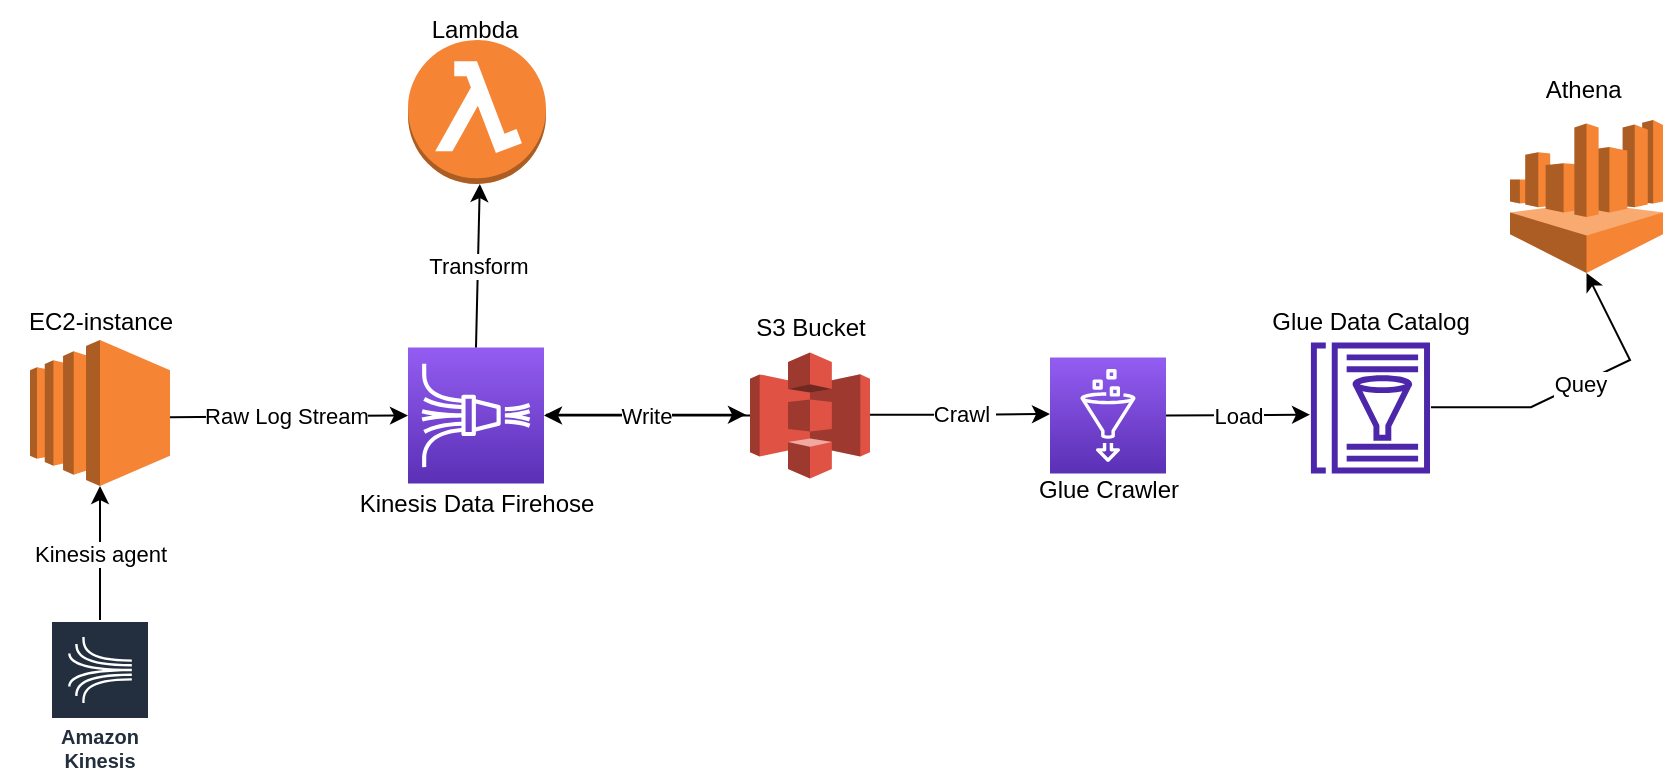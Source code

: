 <mxfile version="20.2.7" type="github">
  <diagram id="6oi2c197Mp2lnD2wPT44" name="Page-1">
    <mxGraphModel dx="892" dy="394" grid="1" gridSize="10" guides="1" tooltips="1" connect="1" arrows="1" fold="1" page="1" pageScale="1" pageWidth="850" pageHeight="1100" math="0" shadow="0">
      <root>
        <mxCell id="0" />
        <mxCell id="1" parent="0" />
        <mxCell id="fvqsZ64hHBsry9F06uR0-1" value="" style="outlineConnect=0;dashed=0;verticalLabelPosition=bottom;verticalAlign=top;align=center;html=1;shape=mxgraph.aws3.ec2;fillColor=#F58534;gradientColor=none;" parent="1" vertex="1">
          <mxGeometry x="20" y="220" width="70" height="73" as="geometry" />
        </mxCell>
        <mxCell id="fvqsZ64hHBsry9F06uR0-2" value="Amazon Kinesis" style="sketch=0;outlineConnect=0;fontColor=#232F3E;gradientColor=none;strokeColor=#ffffff;fillColor=#232F3E;dashed=0;verticalLabelPosition=middle;verticalAlign=bottom;align=center;html=1;whiteSpace=wrap;fontSize=10;fontStyle=1;spacing=3;shape=mxgraph.aws4.productIcon;prIcon=mxgraph.aws4.kinesis;" parent="1" vertex="1">
          <mxGeometry x="30" y="360" width="50" height="80" as="geometry" />
        </mxCell>
        <mxCell id="fvqsZ64hHBsry9F06uR0-3" value="" style="sketch=0;points=[[0,0,0],[0.25,0,0],[0.5,0,0],[0.75,0,0],[1,0,0],[0,1,0],[0.25,1,0],[0.5,1,0],[0.75,1,0],[1,1,0],[0,0.25,0],[0,0.5,0],[0,0.75,0],[1,0.25,0],[1,0.5,0],[1,0.75,0]];outlineConnect=0;fontColor=#232F3E;gradientColor=#945DF2;gradientDirection=north;fillColor=#5A30B5;strokeColor=#ffffff;dashed=0;verticalLabelPosition=bottom;verticalAlign=top;align=center;html=1;fontSize=12;fontStyle=0;aspect=fixed;shape=mxgraph.aws4.resourceIcon;resIcon=mxgraph.aws4.kinesis_data_firehose;" parent="1" vertex="1">
          <mxGeometry x="209" y="223.75" width="68" height="68" as="geometry" />
        </mxCell>
        <mxCell id="fvqsZ64hHBsry9F06uR0-21" value="" style="edgeStyle=orthogonalEdgeStyle;rounded=0;orthogonalLoop=1;jettySize=auto;html=1;" parent="1" source="fvqsZ64hHBsry9F06uR0-4" target="fvqsZ64hHBsry9F06uR0-3" edge="1">
          <mxGeometry relative="1" as="geometry" />
        </mxCell>
        <mxCell id="fvqsZ64hHBsry9F06uR0-4" value="" style="outlineConnect=0;dashed=0;verticalLabelPosition=bottom;verticalAlign=top;align=center;html=1;shape=mxgraph.aws3.s3;fillColor=#E05243;gradientColor=none;" parent="1" vertex="1">
          <mxGeometry x="380" y="226.25" width="60" height="63" as="geometry" />
        </mxCell>
        <mxCell id="fvqsZ64hHBsry9F06uR0-5" value="" style="outlineConnect=0;dashed=0;verticalLabelPosition=bottom;verticalAlign=top;align=center;html=1;shape=mxgraph.aws3.lambda_function;fillColor=#F58534;gradientColor=none;" parent="1" vertex="1">
          <mxGeometry x="209" y="70" width="69" height="72" as="geometry" />
        </mxCell>
        <mxCell id="fvqsZ64hHBsry9F06uR0-6" value="" style="sketch=0;outlineConnect=0;fontColor=#232F3E;gradientColor=none;fillColor=#4D27AA;strokeColor=none;dashed=0;verticalLabelPosition=bottom;verticalAlign=top;align=center;html=1;fontSize=12;fontStyle=0;aspect=fixed;pointerEvents=1;shape=mxgraph.aws4.glue_data_catalog;" parent="1" vertex="1">
          <mxGeometry x="660" y="221.25" width="60.46" height="65.5" as="geometry" />
        </mxCell>
        <mxCell id="fvqsZ64hHBsry9F06uR0-7" value="" style="sketch=0;points=[[0,0,0],[0.25,0,0],[0.5,0,0],[0.75,0,0],[1,0,0],[0,1,0],[0.25,1,0],[0.5,1,0],[0.75,1,0],[1,1,0],[0,0.25,0],[0,0.5,0],[0,0.75,0],[1,0.25,0],[1,0.5,0],[1,0.75,0]];outlineConnect=0;fontColor=#232F3E;gradientColor=#945DF2;gradientDirection=north;fillColor=#5A30B5;strokeColor=#ffffff;dashed=0;verticalLabelPosition=bottom;verticalAlign=top;align=center;html=1;fontSize=12;fontStyle=0;aspect=fixed;shape=mxgraph.aws4.resourceIcon;resIcon=mxgraph.aws4.glue;" parent="1" vertex="1">
          <mxGeometry x="530" y="228.75" width="58" height="58" as="geometry" />
        </mxCell>
        <mxCell id="fvqsZ64hHBsry9F06uR0-8" value="" style="outlineConnect=0;dashed=0;verticalLabelPosition=bottom;verticalAlign=top;align=center;html=1;shape=mxgraph.aws3.athena;fillColor=#F58534;gradientColor=none;" parent="1" vertex="1">
          <mxGeometry x="760" y="110" width="76.5" height="76.5" as="geometry" />
        </mxCell>
        <mxCell id="fvqsZ64hHBsry9F06uR0-11" value="" style="endArrow=classic;html=1;rounded=0;entryX=0;entryY=0.5;entryDx=0;entryDy=0;entryPerimeter=0;" parent="1" target="fvqsZ64hHBsry9F06uR0-3" edge="1">
          <mxGeometry relative="1" as="geometry">
            <mxPoint x="90" y="258.58" as="sourcePoint" />
            <mxPoint x="180" y="260" as="targetPoint" />
          </mxGeometry>
        </mxCell>
        <mxCell id="fvqsZ64hHBsry9F06uR0-12" value="Raw Log Stream" style="edgeLabel;resizable=0;html=1;align=center;verticalAlign=middle;" parent="fvqsZ64hHBsry9F06uR0-11" connectable="0" vertex="1">
          <mxGeometry relative="1" as="geometry">
            <mxPoint x="-2" as="offset" />
          </mxGeometry>
        </mxCell>
        <mxCell id="fvqsZ64hHBsry9F06uR0-18" value="" style="endArrow=classic;html=1;rounded=0;" parent="1" edge="1">
          <mxGeometry relative="1" as="geometry">
            <mxPoint x="278" y="257.33" as="sourcePoint" />
            <mxPoint x="378" y="257.33" as="targetPoint" />
            <Array as="points">
              <mxPoint x="328" y="257.33" />
            </Array>
          </mxGeometry>
        </mxCell>
        <mxCell id="fvqsZ64hHBsry9F06uR0-19" value="Write" style="edgeLabel;resizable=0;html=1;align=center;verticalAlign=middle;" parent="fvqsZ64hHBsry9F06uR0-18" connectable="0" vertex="1">
          <mxGeometry relative="1" as="geometry" />
        </mxCell>
        <mxCell id="fvqsZ64hHBsry9F06uR0-22" value="" style="endArrow=classic;html=1;rounded=0;" parent="1" edge="1">
          <mxGeometry relative="1" as="geometry">
            <mxPoint x="440" y="257.33" as="sourcePoint" />
            <mxPoint x="530" y="257" as="targetPoint" />
            <Array as="points">
              <mxPoint x="490" y="257.33" />
            </Array>
          </mxGeometry>
        </mxCell>
        <mxCell id="fvqsZ64hHBsry9F06uR0-23" value="Crawl&amp;nbsp;" style="edgeLabel;resizable=0;html=1;align=center;verticalAlign=middle;" parent="fvqsZ64hHBsry9F06uR0-22" connectable="0" vertex="1">
          <mxGeometry relative="1" as="geometry">
            <mxPoint x="2" y="-1" as="offset" />
          </mxGeometry>
        </mxCell>
        <mxCell id="fvqsZ64hHBsry9F06uR0-26" value="" style="endArrow=classic;html=1;rounded=0;exitX=1;exitY=0.5;exitDx=0;exitDy=0;exitPerimeter=0;" parent="1" source="fvqsZ64hHBsry9F06uR0-7" edge="1">
          <mxGeometry relative="1" as="geometry">
            <mxPoint x="600" y="257" as="sourcePoint" />
            <mxPoint x="660" y="257.33" as="targetPoint" />
          </mxGeometry>
        </mxCell>
        <mxCell id="fvqsZ64hHBsry9F06uR0-27" value="Load" style="edgeLabel;resizable=0;html=1;align=center;verticalAlign=middle;" parent="fvqsZ64hHBsry9F06uR0-26" connectable="0" vertex="1">
          <mxGeometry relative="1" as="geometry" />
        </mxCell>
        <mxCell id="fvqsZ64hHBsry9F06uR0-28" value="" style="endArrow=classic;html=1;rounded=0;entryX=0.5;entryY=1;entryDx=0;entryDy=0;entryPerimeter=0;" parent="1" target="fvqsZ64hHBsry9F06uR0-8" edge="1">
          <mxGeometry relative="1" as="geometry">
            <mxPoint x="720.46" y="253.58" as="sourcePoint" />
            <mxPoint x="820.46" y="253.58" as="targetPoint" />
            <Array as="points">
              <mxPoint x="770.46" y="253.58" />
              <mxPoint x="820" y="230" />
            </Array>
          </mxGeometry>
        </mxCell>
        <mxCell id="fvqsZ64hHBsry9F06uR0-29" value="Quey" style="edgeLabel;resizable=0;html=1;align=center;verticalAlign=middle;" parent="fvqsZ64hHBsry9F06uR0-28" connectable="0" vertex="1">
          <mxGeometry relative="1" as="geometry" />
        </mxCell>
        <mxCell id="fvqsZ64hHBsry9F06uR0-30" value="" style="endArrow=classic;html=1;rounded=0;" parent="1" target="fvqsZ64hHBsry9F06uR0-1" edge="1">
          <mxGeometry relative="1" as="geometry">
            <mxPoint x="55" y="360" as="sourcePoint" />
            <mxPoint x="480" y="390" as="targetPoint" />
          </mxGeometry>
        </mxCell>
        <mxCell id="fvqsZ64hHBsry9F06uR0-31" value="Kinesis agent" style="edgeLabel;resizable=0;html=1;align=center;verticalAlign=middle;" parent="fvqsZ64hHBsry9F06uR0-30" connectable="0" vertex="1">
          <mxGeometry relative="1" as="geometry" />
        </mxCell>
        <mxCell id="fvqsZ64hHBsry9F06uR0-32" value="" style="endArrow=classic;html=1;rounded=0;exitX=0.5;exitY=0;exitDx=0;exitDy=0;exitPerimeter=0;" parent="1" source="fvqsZ64hHBsry9F06uR0-3" edge="1">
          <mxGeometry relative="1" as="geometry">
            <mxPoint x="242.09" y="189.0" as="sourcePoint" />
            <mxPoint x="244.904" y="142.0" as="targetPoint" />
          </mxGeometry>
        </mxCell>
        <mxCell id="fvqsZ64hHBsry9F06uR0-33" value="Transform" style="edgeLabel;resizable=0;html=1;align=center;verticalAlign=middle;" parent="fvqsZ64hHBsry9F06uR0-32" connectable="0" vertex="1">
          <mxGeometry relative="1" as="geometry" />
        </mxCell>
        <mxCell id="fvqsZ64hHBsry9F06uR0-37" value="EC2-instance" style="text;html=1;align=center;verticalAlign=middle;resizable=0;points=[];autosize=1;strokeColor=none;fillColor=none;" parent="1" vertex="1">
          <mxGeometry x="5" y="196.25" width="100" height="30" as="geometry" />
        </mxCell>
        <mxCell id="fvqsZ64hHBsry9F06uR0-38" value="Kinesis Data Firehose" style="text;html=1;align=center;verticalAlign=middle;resizable=0;points=[];autosize=1;strokeColor=none;fillColor=none;" parent="1" vertex="1">
          <mxGeometry x="173" y="286.75" width="140" height="30" as="geometry" />
        </mxCell>
        <mxCell id="fvqsZ64hHBsry9F06uR0-39" value="S3 Bucket" style="text;html=1;align=center;verticalAlign=middle;resizable=0;points=[];autosize=1;strokeColor=none;fillColor=none;" parent="1" vertex="1">
          <mxGeometry x="370" y="198.75" width="80" height="30" as="geometry" />
        </mxCell>
        <mxCell id="fvqsZ64hHBsry9F06uR0-40" value="Glue Crawler" style="text;html=1;align=center;verticalAlign=middle;resizable=0;points=[];autosize=1;strokeColor=none;fillColor=none;" parent="1" vertex="1">
          <mxGeometry x="514" y="280" width="90" height="30" as="geometry" />
        </mxCell>
        <mxCell id="fvqsZ64hHBsry9F06uR0-41" value="Glue Data Catalog" style="text;html=1;align=center;verticalAlign=middle;resizable=0;points=[];autosize=1;strokeColor=none;fillColor=none;" parent="1" vertex="1">
          <mxGeometry x="630.23" y="196.25" width="120" height="30" as="geometry" />
        </mxCell>
        <mxCell id="fvqsZ64hHBsry9F06uR0-42" value="Athena&amp;nbsp;" style="text;html=1;align=center;verticalAlign=middle;resizable=0;points=[];autosize=1;strokeColor=none;fillColor=none;" parent="1" vertex="1">
          <mxGeometry x="768.25" y="80" width="60" height="30" as="geometry" />
        </mxCell>
        <mxCell id="fvqsZ64hHBsry9F06uR0-43" value="Lambda" style="text;html=1;align=center;verticalAlign=middle;resizable=0;points=[];autosize=1;strokeColor=none;fillColor=none;" parent="1" vertex="1">
          <mxGeometry x="207" y="50" width="70" height="30" as="geometry" />
        </mxCell>
      </root>
    </mxGraphModel>
  </diagram>
</mxfile>
